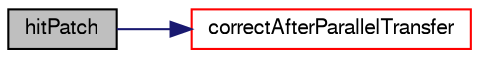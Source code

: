 digraph "hitPatch"
{
  bgcolor="transparent";
  edge [fontname="FreeSans",fontsize="10",labelfontname="FreeSans",labelfontsize="10"];
  node [fontname="FreeSans",fontsize="10",shape=record];
  rankdir="LR";
  Node285 [label="hitPatch",height=0.2,width=0.4,color="black", fillcolor="grey75", style="filled", fontcolor="black"];
  Node285 -> Node286 [color="midnightblue",fontsize="10",style="solid",fontname="FreeSans"];
  Node286 [label="correctAfterParallelTransfer",height=0.2,width=0.4,color="red",URL="$a24698.html#a01ac7583003103c090b0e2d3810052e8",tooltip="Convert processor patch addressing to the global equivalents. "];
}
